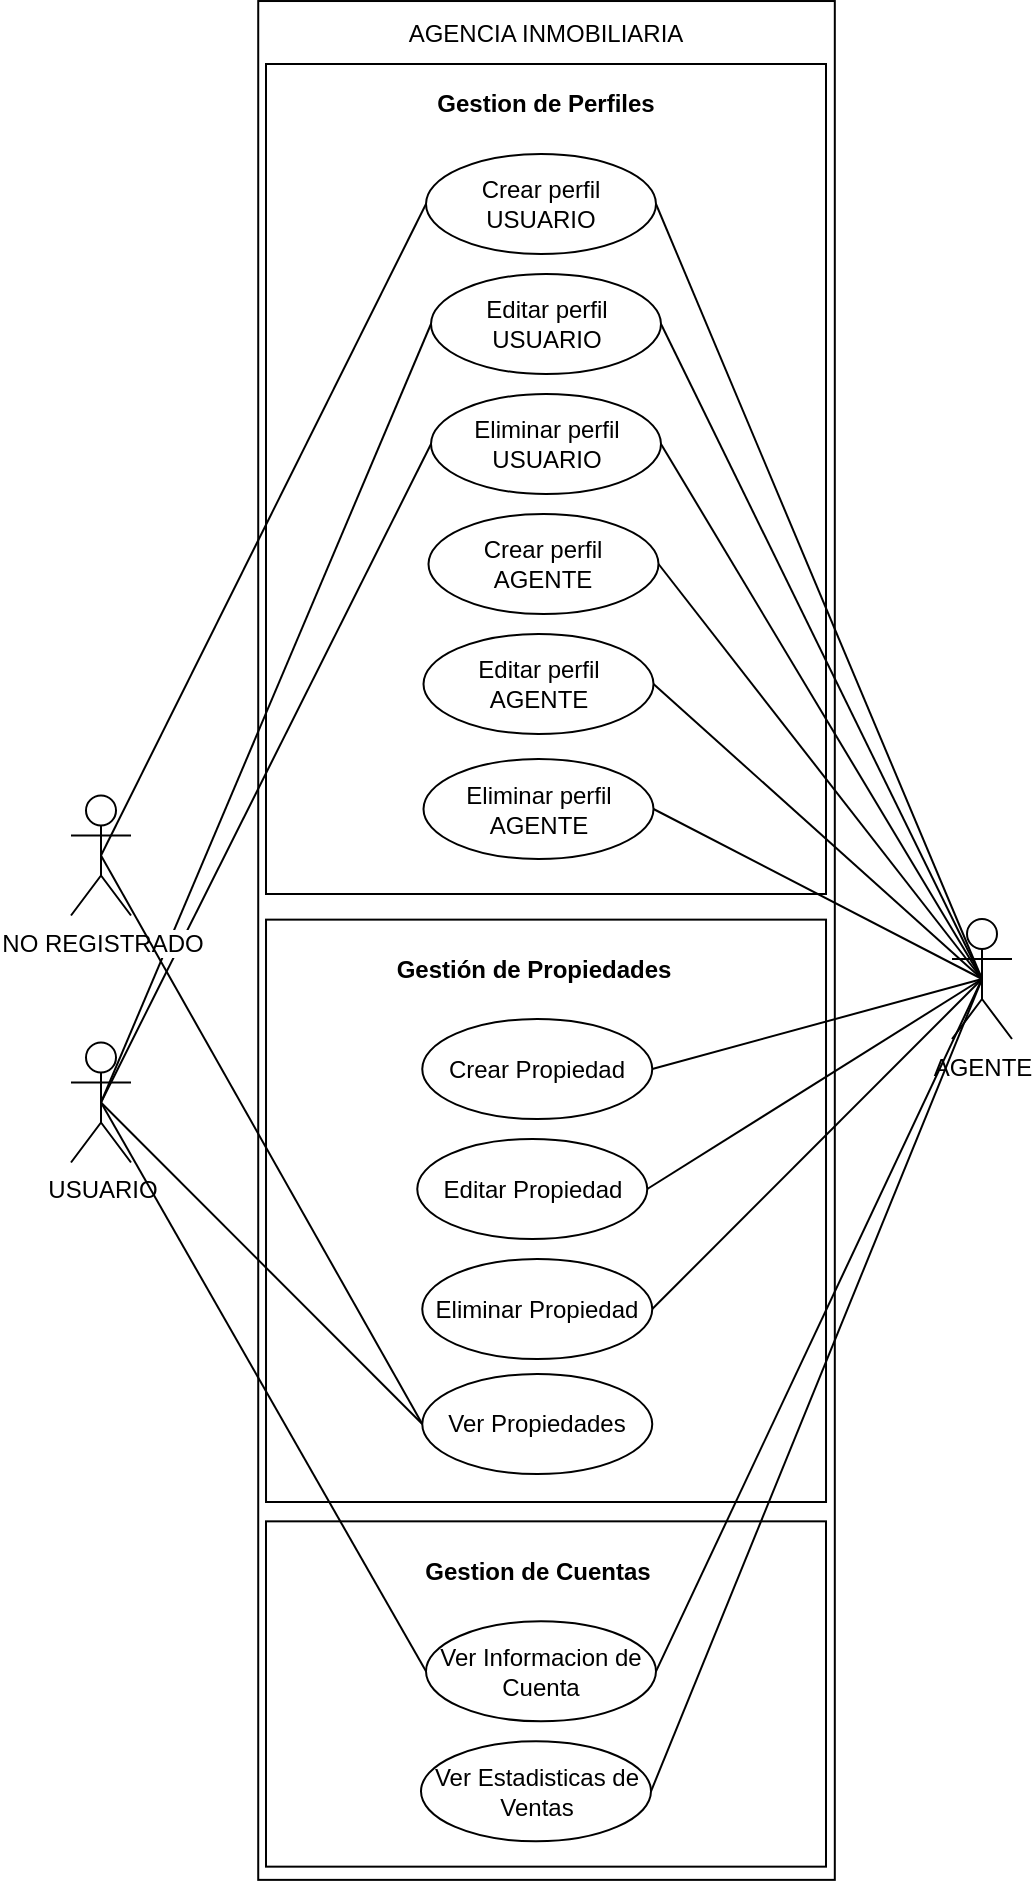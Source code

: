 <mxfile version="12.6.5" type="device"><diagram id="prJvtR2Qa9jz20ghvspe" name="Page-1"><mxGraphModel dx="1955" dy="967" grid="0" gridSize="10" guides="1" tooltips="1" connect="1" arrows="1" fold="1" page="0" pageScale="1" pageWidth="827" pageHeight="1169" math="0" shadow="0"><root><mxCell id="0"/><mxCell id="1" parent="0"/><mxCell id="uoREfDQOJ1dyc2kFFz3f-6" value="" style="rounded=0;whiteSpace=wrap;html=1;rotation=90;" vertex="1" parent="1"><mxGeometry x="-94.45" y="379.08" width="939.42" height="288.29" as="geometry"/></mxCell><mxCell id="mK3CgBGwgCXw0M3Kyy7X-63" value="" style="rounded=0;whiteSpace=wrap;html=1;rotation=90;" parent="1" vertex="1"><mxGeometry x="229.42" y="518.41" width="291.18" height="280" as="geometry"/></mxCell><mxCell id="mK3CgBGwgCXw0M3Kyy7X-1" value="USUARIO" style="shape=umlActor;verticalLabelPosition=bottom;labelBackgroundColor=#ffffff;verticalAlign=top;html=1;outlineConnect=0;" parent="1" vertex="1"><mxGeometry x="137.5" y="574.25" width="30" height="60" as="geometry"/></mxCell><mxCell id="mK3CgBGwgCXw0M3Kyy7X-2" value="AGENTE" style="shape=umlActor;verticalLabelPosition=bottom;labelBackgroundColor=#ffffff;verticalAlign=top;html=1;outlineConnect=0;" parent="1" vertex="1"><mxGeometry x="578" y="512.5" width="30" height="60" as="geometry"/></mxCell><mxCell id="mK3CgBGwgCXw0M3Kyy7X-4" value="" style="rounded=0;whiteSpace=wrap;html=1;rotation=90;" parent="1" vertex="1"><mxGeometry x="167.5" y="152.5" width="415" height="280" as="geometry"/></mxCell><mxCell id="mK3CgBGwgCXw0M3Kyy7X-5" value="&lt;b&gt;Gestion de Perfiles&lt;/b&gt;" style="text;html=1;strokeColor=none;fillColor=none;align=center;verticalAlign=middle;whiteSpace=wrap;rounded=0;" parent="1" vertex="1"><mxGeometry x="260" y="80" width="230" height="50" as="geometry"/></mxCell><mxCell id="mK3CgBGwgCXw0M3Kyy7X-6" value="Crear perfil&lt;br&gt;USUARIO" style="ellipse;whiteSpace=wrap;html=1;" parent="1" vertex="1"><mxGeometry x="315" y="130" width="115" height="50" as="geometry"/></mxCell><mxCell id="mK3CgBGwgCXw0M3Kyy7X-7" value="Editar perfil&lt;br&gt;USUARIO" style="ellipse;whiteSpace=wrap;html=1;" parent="1" vertex="1"><mxGeometry x="317.5" y="190" width="115" height="50" as="geometry"/></mxCell><mxCell id="mK3CgBGwgCXw0M3Kyy7X-8" value="Eliminar perfil&lt;br&gt;USUARIO" style="ellipse;whiteSpace=wrap;html=1;" parent="1" vertex="1"><mxGeometry x="317.5" y="250" width="115" height="50" as="geometry"/></mxCell><mxCell id="mK3CgBGwgCXw0M3Kyy7X-9" value="Crear Propiedad" style="ellipse;whiteSpace=wrap;html=1;" parent="1" vertex="1"><mxGeometry x="313.13" y="562.5" width="115" height="50" as="geometry"/></mxCell><mxCell id="mK3CgBGwgCXw0M3Kyy7X-10" value="Editar Propiedad" style="ellipse;whiteSpace=wrap;html=1;" parent="1" vertex="1"><mxGeometry x="310.63" y="622.5" width="115" height="50" as="geometry"/></mxCell><mxCell id="mK3CgBGwgCXw0M3Kyy7X-11" value="Eliminar Propiedad" style="ellipse;whiteSpace=wrap;html=1;" parent="1" vertex="1"><mxGeometry x="313.13" y="682.5" width="115" height="50" as="geometry"/></mxCell><mxCell id="mK3CgBGwgCXw0M3Kyy7X-16" value="" style="endArrow=none;html=1;exitX=0.5;exitY=0.5;exitDx=0;exitDy=0;exitPerimeter=0;entryX=1;entryY=0.5;entryDx=0;entryDy=0;" parent="1" source="mK3CgBGwgCXw0M3Kyy7X-2" target="mK3CgBGwgCXw0M3Kyy7X-6" edge="1"><mxGeometry width="50" height="50" relative="1" as="geometry"><mxPoint x="175" y="360" as="sourcePoint"/><mxPoint x="335" y="415" as="targetPoint"/></mxGeometry></mxCell><mxCell id="mK3CgBGwgCXw0M3Kyy7X-17" value="" style="endArrow=none;html=1;exitX=0.5;exitY=0.5;exitDx=0;exitDy=0;exitPerimeter=0;entryX=1;entryY=0.5;entryDx=0;entryDy=0;" parent="1" source="mK3CgBGwgCXw0M3Kyy7X-2" target="mK3CgBGwgCXw0M3Kyy7X-7" edge="1"><mxGeometry width="50" height="50" relative="1" as="geometry"><mxPoint x="605" y="350" as="sourcePoint"/><mxPoint x="440" y="165" as="targetPoint"/></mxGeometry></mxCell><mxCell id="mK3CgBGwgCXw0M3Kyy7X-18" value="" style="endArrow=none;html=1;exitX=0.5;exitY=0.5;exitDx=0;exitDy=0;exitPerimeter=0;entryX=1;entryY=0.5;entryDx=0;entryDy=0;" parent="1" source="mK3CgBGwgCXw0M3Kyy7X-2" target="mK3CgBGwgCXw0M3Kyy7X-8" edge="1"><mxGeometry width="50" height="50" relative="1" as="geometry"><mxPoint x="605" y="350" as="sourcePoint"/><mxPoint x="442.5" y="225" as="targetPoint"/></mxGeometry></mxCell><mxCell id="mK3CgBGwgCXw0M3Kyy7X-20" value="" style="endArrow=none;html=1;exitX=0.5;exitY=0.5;exitDx=0;exitDy=0;exitPerimeter=0;entryX=1;entryY=0.5;entryDx=0;entryDy=0;" parent="1" source="mK3CgBGwgCXw0M3Kyy7X-2" target="mK3CgBGwgCXw0M3Kyy7X-11" edge="1"><mxGeometry width="50" height="50" relative="1" as="geometry"><mxPoint x="605" y="350" as="sourcePoint"/><mxPoint x="442.5" y="345" as="targetPoint"/></mxGeometry></mxCell><mxCell id="mK3CgBGwgCXw0M3Kyy7X-21" value="" style="endArrow=none;html=1;exitX=0.5;exitY=0.5;exitDx=0;exitDy=0;exitPerimeter=0;entryX=1;entryY=0.5;entryDx=0;entryDy=0;" parent="1" source="mK3CgBGwgCXw0M3Kyy7X-2" target="mK3CgBGwgCXw0M3Kyy7X-10" edge="1"><mxGeometry width="50" height="50" relative="1" as="geometry"><mxPoint x="605" y="350" as="sourcePoint"/><mxPoint x="442.5" y="465" as="targetPoint"/></mxGeometry></mxCell><mxCell id="mK3CgBGwgCXw0M3Kyy7X-22" value="Crear perfil&lt;br&gt;AGENTE" style="ellipse;whiteSpace=wrap;html=1;" parent="1" vertex="1"><mxGeometry x="316.25" y="310" width="115" height="50" as="geometry"/></mxCell><mxCell id="mK3CgBGwgCXw0M3Kyy7X-23" value="Editar perfil&lt;br&gt;AGENTE" style="ellipse;whiteSpace=wrap;html=1;" parent="1" vertex="1"><mxGeometry x="313.75" y="370" width="115" height="50" as="geometry"/></mxCell><mxCell id="mK3CgBGwgCXw0M3Kyy7X-24" value="Eliminar perfil&lt;br&gt;AGENTE" style="ellipse;whiteSpace=wrap;html=1;" parent="1" vertex="1"><mxGeometry x="313.75" y="432.5" width="115" height="50" as="geometry"/></mxCell><mxCell id="mK3CgBGwgCXw0M3Kyy7X-31" value="" style="endArrow=none;html=1;entryX=0.5;entryY=0.5;entryDx=0;entryDy=0;entryPerimeter=0;exitX=1;exitY=0.5;exitDx=0;exitDy=0;" parent="1" source="mK3CgBGwgCXw0M3Kyy7X-9" target="mK3CgBGwgCXw0M3Kyy7X-2" edge="1"><mxGeometry width="50" height="50" relative="1" as="geometry"><mxPoint x="140" y="890" as="sourcePoint"/><mxPoint x="190" y="840" as="targetPoint"/></mxGeometry></mxCell><mxCell id="mK3CgBGwgCXw0M3Kyy7X-32" value="" style="endArrow=none;html=1;entryX=0.5;entryY=0.5;entryDx=0;entryDy=0;entryPerimeter=0;exitX=1;exitY=0.5;exitDx=0;exitDy=0;" parent="1" source="mK3CgBGwgCXw0M3Kyy7X-24" target="mK3CgBGwgCXw0M3Kyy7X-2" edge="1"><mxGeometry width="50" height="50" relative="1" as="geometry"><mxPoint x="443.75" y="525" as="sourcePoint"/><mxPoint x="605" y="350" as="targetPoint"/></mxGeometry></mxCell><mxCell id="mK3CgBGwgCXw0M3Kyy7X-33" value="" style="endArrow=none;html=1;entryX=0.5;entryY=0.5;entryDx=0;entryDy=0;entryPerimeter=0;exitX=1;exitY=0.5;exitDx=0;exitDy=0;" parent="1" source="mK3CgBGwgCXw0M3Kyy7X-23" target="mK3CgBGwgCXw0M3Kyy7X-2" edge="1"><mxGeometry width="50" height="50" relative="1" as="geometry"><mxPoint x="441.25" y="465" as="sourcePoint"/><mxPoint x="605" y="350" as="targetPoint"/></mxGeometry></mxCell><mxCell id="mK3CgBGwgCXw0M3Kyy7X-64" value="&lt;b&gt;Gestión de Propiedades&lt;/b&gt;" style="text;html=1;strokeColor=none;fillColor=none;align=center;verticalAlign=middle;whiteSpace=wrap;rounded=0;" parent="1" vertex="1"><mxGeometry x="254.38" y="512.5" width="230" height="50" as="geometry"/></mxCell><mxCell id="mK3CgBGwgCXw0M3Kyy7X-65" value="" style="endArrow=none;html=1;exitX=0.5;exitY=0.5;exitDx=0;exitDy=0;exitPerimeter=0;entryX=0;entryY=0.5;entryDx=0;entryDy=0;" parent="1" source="uoREfDQOJ1dyc2kFFz3f-1" target="mK3CgBGwgCXw0M3Kyy7X-6" edge="1"><mxGeometry width="50" height="50" relative="1" as="geometry"><mxPoint x="55" y="500" as="sourcePoint"/><mxPoint x="325" y="595" as="targetPoint"/></mxGeometry></mxCell><mxCell id="mK3CgBGwgCXw0M3Kyy7X-66" value="" style="endArrow=none;html=1;exitX=0.5;exitY=0.5;exitDx=0;exitDy=0;exitPerimeter=0;entryX=0;entryY=0.5;entryDx=0;entryDy=0;" parent="1" source="mK3CgBGwgCXw0M3Kyy7X-1" target="mK3CgBGwgCXw0M3Kyy7X-7" edge="1"><mxGeometry width="50" height="50" relative="1" as="geometry"><mxPoint x="55" y="500" as="sourcePoint"/><mxPoint x="325" y="165" as="targetPoint"/></mxGeometry></mxCell><mxCell id="mK3CgBGwgCXw0M3Kyy7X-67" value="" style="endArrow=none;html=1;exitX=0.5;exitY=0.5;exitDx=0;exitDy=0;exitPerimeter=0;entryX=0;entryY=0.5;entryDx=0;entryDy=0;" parent="1" source="mK3CgBGwgCXw0M3Kyy7X-1" target="mK3CgBGwgCXw0M3Kyy7X-8" edge="1"><mxGeometry width="50" height="50" relative="1" as="geometry"><mxPoint x="55" y="500" as="sourcePoint"/><mxPoint x="327.5" y="225" as="targetPoint"/></mxGeometry></mxCell><mxCell id="mK3CgBGwgCXw0M3Kyy7X-68" value="" style="rounded=0;whiteSpace=wrap;html=1;rotation=90;" parent="1" vertex="1"><mxGeometry x="288.67" y="760" width="172.66" height="280" as="geometry"/></mxCell><mxCell id="mK3CgBGwgCXw0M3Kyy7X-69" value="Ver Informacion de Cuenta" style="ellipse;whiteSpace=wrap;html=1;" parent="1" vertex="1"><mxGeometry x="315" y="863.67" width="115" height="50" as="geometry"/></mxCell><mxCell id="mK3CgBGwgCXw0M3Kyy7X-70" value="Ver Estadisticas de Ventas" style="ellipse;whiteSpace=wrap;html=1;" parent="1" vertex="1"><mxGeometry x="312.5" y="923.67" width="115" height="50" as="geometry"/></mxCell><mxCell id="mK3CgBGwgCXw0M3Kyy7X-72" value="&lt;b&gt;Gestion de Cuentas&lt;/b&gt;" style="text;html=1;strokeColor=none;fillColor=none;align=center;verticalAlign=middle;whiteSpace=wrap;rounded=0;" parent="1" vertex="1"><mxGeometry x="256.25" y="813.67" width="230" height="50" as="geometry"/></mxCell><mxCell id="mK3CgBGwgCXw0M3Kyy7X-73" value="" style="endArrow=none;html=1;exitX=0.5;exitY=0.5;exitDx=0;exitDy=0;exitPerimeter=0;entryX=0;entryY=0.5;entryDx=0;entryDy=0;" parent="1" source="mK3CgBGwgCXw0M3Kyy7X-1" target="mK3CgBGwgCXw0M3Kyy7X-69" edge="1"><mxGeometry width="50" height="50" relative="1" as="geometry"><mxPoint x="55" y="500" as="sourcePoint"/><mxPoint x="323.13" y="717.5" as="targetPoint"/></mxGeometry></mxCell><mxCell id="mK3CgBGwgCXw0M3Kyy7X-84" value="" style="endArrow=none;html=1;exitX=0.5;exitY=0.5;exitDx=0;exitDy=0;exitPerimeter=0;entryX=1;entryY=0.5;entryDx=0;entryDy=0;" parent="1" source="mK3CgBGwgCXw0M3Kyy7X-2" target="mK3CgBGwgCXw0M3Kyy7X-69" edge="1"><mxGeometry width="50" height="50" relative="1" as="geometry"><mxPoint x="705" y="570" as="sourcePoint"/><mxPoint x="438.13" y="717.5" as="targetPoint"/></mxGeometry></mxCell><mxCell id="mK3CgBGwgCXw0M3Kyy7X-85" value="" style="endArrow=none;html=1;exitX=0.5;exitY=0.5;exitDx=0;exitDy=0;exitPerimeter=0;entryX=1;entryY=0.5;entryDx=0;entryDy=0;" parent="1" source="mK3CgBGwgCXw0M3Kyy7X-2" target="mK3CgBGwgCXw0M3Kyy7X-70" edge="1"><mxGeometry width="50" height="50" relative="1" as="geometry"><mxPoint x="705" y="570" as="sourcePoint"/><mxPoint x="440.62" y="847.5" as="targetPoint"/></mxGeometry></mxCell><mxCell id="uoREfDQOJ1dyc2kFFz3f-1" value="NO REGISTRADO" style="shape=umlActor;verticalLabelPosition=bottom;labelBackgroundColor=#ffffff;verticalAlign=top;html=1;outlineConnect=0;" vertex="1" parent="1"><mxGeometry x="137.5" y="450.75" width="30" height="60" as="geometry"/></mxCell><mxCell id="uoREfDQOJ1dyc2kFFz3f-2" value="" style="endArrow=none;html=1;entryX=0.5;entryY=0.5;entryDx=0;entryDy=0;entryPerimeter=0;exitX=1;exitY=0.5;exitDx=0;exitDy=0;" edge="1" parent="1" source="mK3CgBGwgCXw0M3Kyy7X-22" target="mK3CgBGwgCXw0M3Kyy7X-2"><mxGeometry width="50" height="50" relative="1" as="geometry"><mxPoint x="441.25" y="465" as="sourcePoint"/><mxPoint x="705" y="570" as="targetPoint"/></mxGeometry></mxCell><mxCell id="uoREfDQOJ1dyc2kFFz3f-3" value="Ver Propiedades" style="ellipse;whiteSpace=wrap;html=1;" vertex="1" parent="1"><mxGeometry x="313.13" y="740" width="115" height="50" as="geometry"/></mxCell><mxCell id="uoREfDQOJ1dyc2kFFz3f-5" value="" style="endArrow=none;html=1;exitX=0.5;exitY=0.5;exitDx=0;exitDy=0;exitPerimeter=0;entryX=0;entryY=0.5;entryDx=0;entryDy=0;" edge="1" parent="1" source="uoREfDQOJ1dyc2kFFz3f-1" target="uoREfDQOJ1dyc2kFFz3f-3"><mxGeometry width="50" height="50" relative="1" as="geometry"><mxPoint x="55" y="570" as="sourcePoint"/><mxPoint x="325" y="925" as="targetPoint"/></mxGeometry></mxCell><mxCell id="uoREfDQOJ1dyc2kFFz3f-7" value="AGENCIA INMOBILIARIA" style="text;html=1;strokeColor=none;fillColor=none;align=center;verticalAlign=middle;whiteSpace=wrap;rounded=0;" vertex="1" parent="1"><mxGeometry x="225" y="60" width="300" height="20" as="geometry"/></mxCell><mxCell id="uoREfDQOJ1dyc2kFFz3f-12" value="" style="endArrow=none;html=1;exitX=0.5;exitY=0.5;exitDx=0;exitDy=0;exitPerimeter=0;entryX=0;entryY=0.5;entryDx=0;entryDy=0;" edge="1" parent="1" source="mK3CgBGwgCXw0M3Kyy7X-1" target="uoREfDQOJ1dyc2kFFz3f-3"><mxGeometry width="50" height="50" relative="1" as="geometry"><mxPoint x="162.5" y="490.75" as="sourcePoint"/><mxPoint x="323.13" y="775" as="targetPoint"/></mxGeometry></mxCell></root></mxGraphModel></diagram></mxfile>